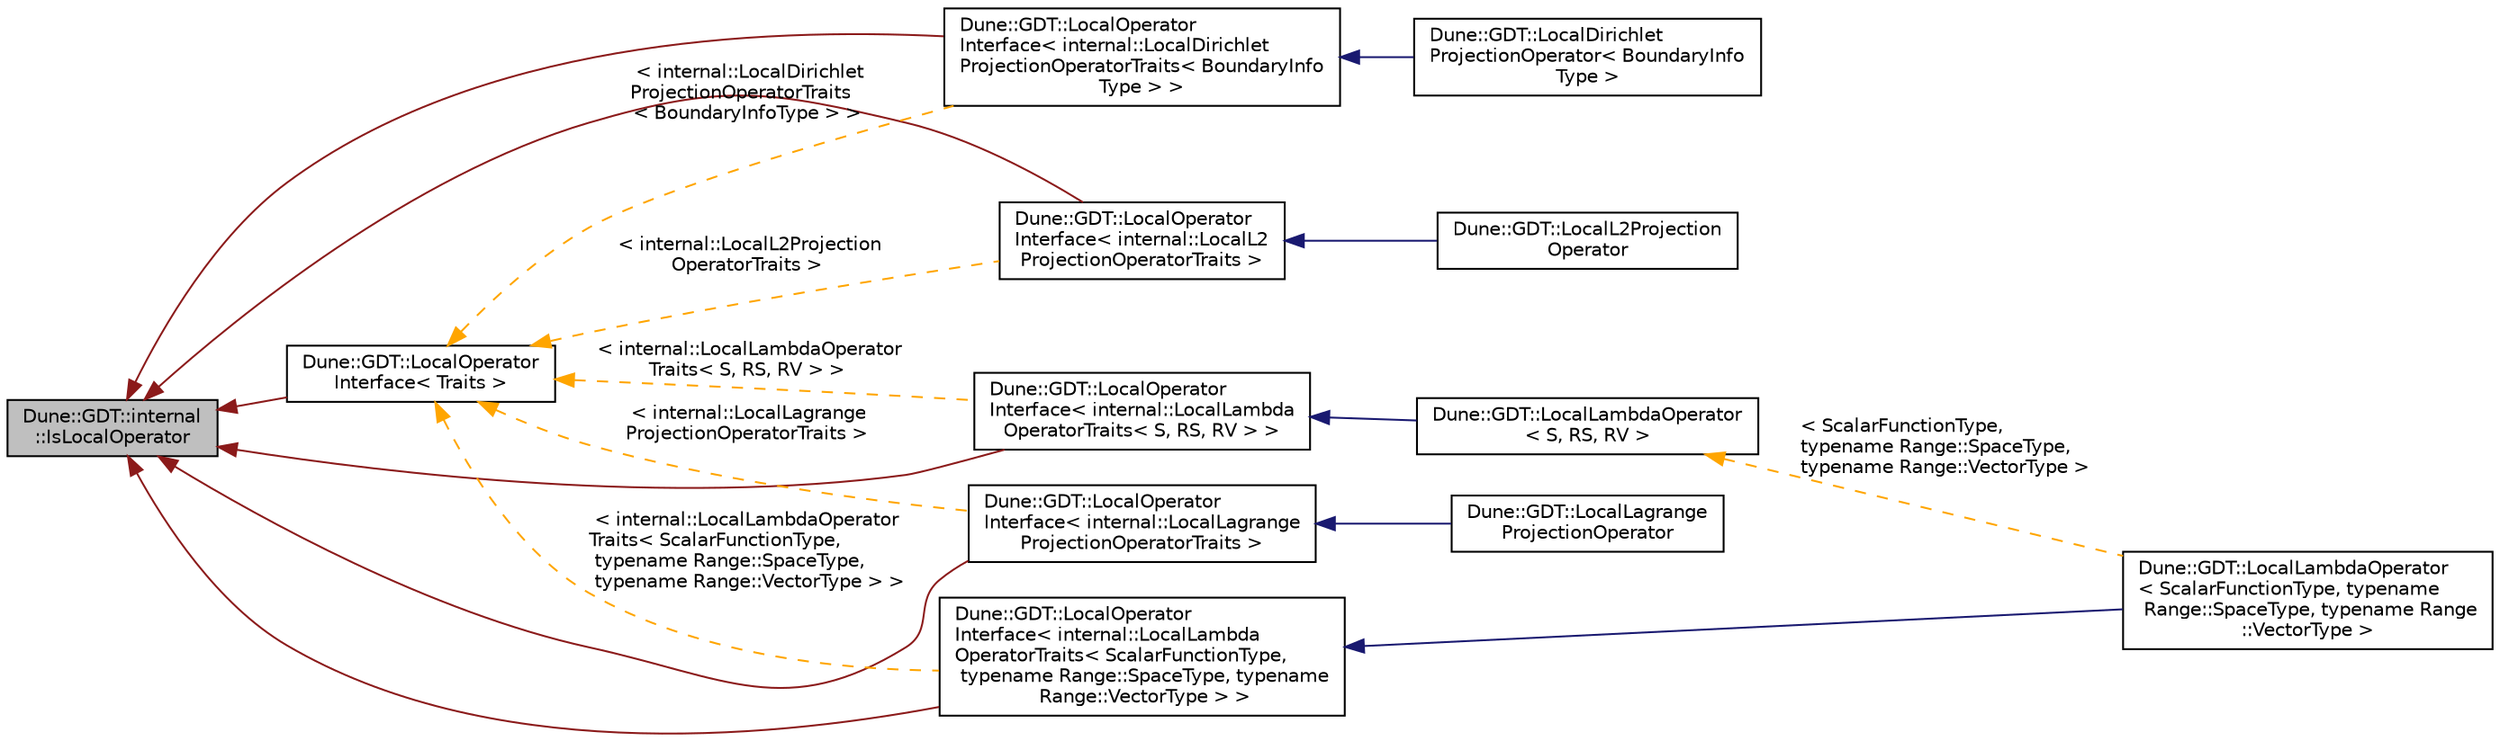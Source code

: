 digraph "Dune::GDT::internal::IsLocalOperator"
{
  edge [fontname="Helvetica",fontsize="10",labelfontname="Helvetica",labelfontsize="10"];
  node [fontname="Helvetica",fontsize="10",shape=record];
  rankdir="LR";
  Node0 [label="Dune::GDT::internal\l::IsLocalOperator",height=0.2,width=0.4,color="black", fillcolor="grey75", style="filled", fontcolor="black"];
  Node0 -> Node1 [dir="back",color="firebrick4",fontsize="10",style="solid",fontname="Helvetica"];
  Node1 [label="Dune::GDT::LocalOperator\lInterface\< Traits \>",height=0.2,width=0.4,color="black", fillcolor="white", style="filled",URL="$a01690.html"];
  Node1 -> Node2 [dir="back",color="orange",fontsize="10",style="dashed",label=" \< internal::LocalL2Projection\lOperatorTraits \>" ,fontname="Helvetica"];
  Node2 [label="Dune::GDT::LocalOperator\lInterface\< internal::LocalL2\lProjectionOperatorTraits \>",height=0.2,width=0.4,color="black", fillcolor="white", style="filled",URL="$a01690.html"];
  Node2 -> Node3 [dir="back",color="midnightblue",fontsize="10",style="solid",fontname="Helvetica"];
  Node3 [label="Dune::GDT::LocalL2Projection\lOperator",height=0.2,width=0.4,color="black", fillcolor="white", style="filled",URL="$a01730.html"];
  Node1 -> Node4 [dir="back",color="orange",fontsize="10",style="dashed",label=" \< internal::LocalDirichlet\lProjectionOperatorTraits\l\< BoundaryInfoType \> \>" ,fontname="Helvetica"];
  Node4 [label="Dune::GDT::LocalOperator\lInterface\< internal::LocalDirichlet\lProjectionOperatorTraits\< BoundaryInfo\lType \> \>",height=0.2,width=0.4,color="black", fillcolor="white", style="filled",URL="$a01690.html"];
  Node4 -> Node5 [dir="back",color="midnightblue",fontsize="10",style="solid",fontname="Helvetica"];
  Node5 [label="Dune::GDT::LocalDirichlet\lProjectionOperator\< BoundaryInfo\lType \>",height=0.2,width=0.4,color="black", fillcolor="white", style="filled",URL="$a01642.html"];
  Node1 -> Node6 [dir="back",color="orange",fontsize="10",style="dashed",label=" \< internal::LocalLagrange\lProjectionOperatorTraits \>" ,fontname="Helvetica"];
  Node6 [label="Dune::GDT::LocalOperator\lInterface\< internal::LocalLagrange\lProjectionOperatorTraits \>",height=0.2,width=0.4,color="black", fillcolor="white", style="filled",URL="$a01690.html"];
  Node6 -> Node7 [dir="back",color="midnightblue",fontsize="10",style="solid",fontname="Helvetica"];
  Node7 [label="Dune::GDT::LocalLagrange\lProjectionOperator",height=0.2,width=0.4,color="black", fillcolor="white", style="filled",URL="$a01742.html"];
  Node1 -> Node8 [dir="back",color="orange",fontsize="10",style="dashed",label=" \< internal::LocalLambdaOperator\lTraits\< ScalarFunctionType,\l typename Range::SpaceType,\l typename Range::VectorType \> \>" ,fontname="Helvetica"];
  Node8 [label="Dune::GDT::LocalOperator\lInterface\< internal::LocalLambda\lOperatorTraits\< ScalarFunctionType,\l typename Range::SpaceType, typename\l Range::VectorType \> \>",height=0.2,width=0.4,color="black", fillcolor="white", style="filled",URL="$a01690.html"];
  Node8 -> Node9 [dir="back",color="midnightblue",fontsize="10",style="solid",fontname="Helvetica"];
  Node9 [label="Dune::GDT::LocalLambdaOperator\l\< ScalarFunctionType, typename\l Range::SpaceType, typename Range\l::VectorType \>",height=0.2,width=0.4,color="black", fillcolor="white", style="filled",URL="$a01750.html"];
  Node1 -> Node10 [dir="back",color="orange",fontsize="10",style="dashed",label=" \< internal::LocalLambdaOperator\lTraits\< S, RS, RV \> \>" ,fontname="Helvetica"];
  Node10 [label="Dune::GDT::LocalOperator\lInterface\< internal::LocalLambda\lOperatorTraits\< S, RS, RV \> \>",height=0.2,width=0.4,color="black", fillcolor="white", style="filled",URL="$a01690.html"];
  Node10 -> Node11 [dir="back",color="midnightblue",fontsize="10",style="solid",fontname="Helvetica"];
  Node11 [label="Dune::GDT::LocalLambdaOperator\l\< S, RS, RV \>",height=0.2,width=0.4,color="black", fillcolor="white", style="filled",URL="$a01750.html"];
  Node11 -> Node9 [dir="back",color="orange",fontsize="10",style="dashed",label=" \< ScalarFunctionType,\l typename Range::SpaceType,\l typename Range::VectorType \>" ,fontname="Helvetica"];
  Node0 -> Node4 [dir="back",color="firebrick4",fontsize="10",style="solid",fontname="Helvetica"];
  Node0 -> Node2 [dir="back",color="firebrick4",fontsize="10",style="solid",fontname="Helvetica"];
  Node0 -> Node6 [dir="back",color="firebrick4",fontsize="10",style="solid",fontname="Helvetica"];
  Node0 -> Node10 [dir="back",color="firebrick4",fontsize="10",style="solid",fontname="Helvetica"];
  Node0 -> Node8 [dir="back",color="firebrick4",fontsize="10",style="solid",fontname="Helvetica"];
}
